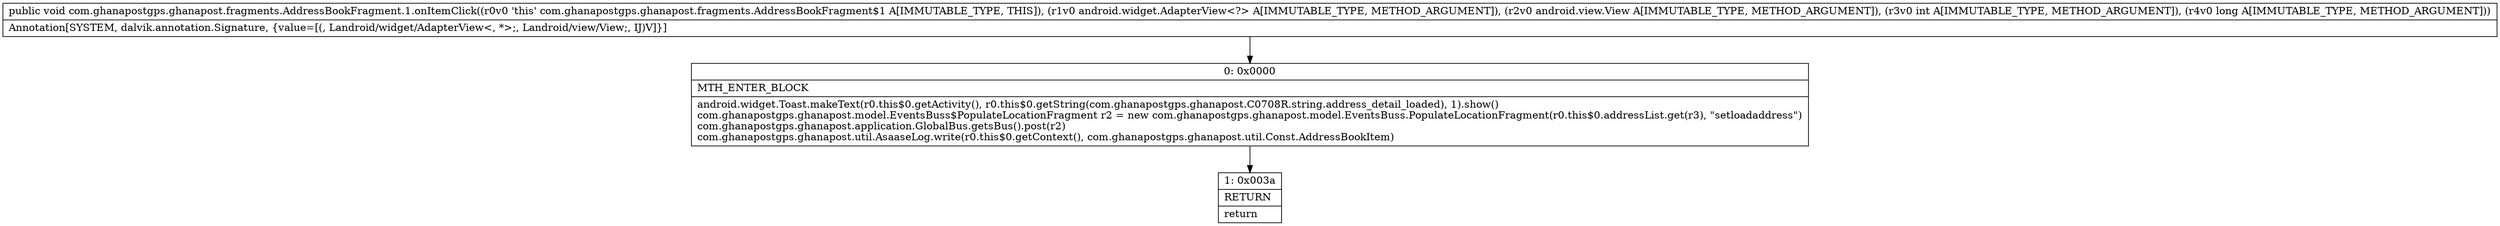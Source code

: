 digraph "CFG forcom.ghanapostgps.ghanapost.fragments.AddressBookFragment.1.onItemClick(Landroid\/widget\/AdapterView;Landroid\/view\/View;IJ)V" {
Node_0 [shape=record,label="{0\:\ 0x0000|MTH_ENTER_BLOCK\l|android.widget.Toast.makeText(r0.this$0.getActivity(), r0.this$0.getString(com.ghanapostgps.ghanapost.C0708R.string.address_detail_loaded), 1).show()\lcom.ghanapostgps.ghanapost.model.EventsBuss$PopulateLocationFragment r2 = new com.ghanapostgps.ghanapost.model.EventsBuss.PopulateLocationFragment(r0.this$0.addressList.get(r3), \"setloadaddress\")\lcom.ghanapostgps.ghanapost.application.GlobalBus.getsBus().post(r2)\lcom.ghanapostgps.ghanapost.util.AsaaseLog.write(r0.this$0.getContext(), com.ghanapostgps.ghanapost.util.Const.AddressBookItem)\l}"];
Node_1 [shape=record,label="{1\:\ 0x003a|RETURN\l|return\l}"];
MethodNode[shape=record,label="{public void com.ghanapostgps.ghanapost.fragments.AddressBookFragment.1.onItemClick((r0v0 'this' com.ghanapostgps.ghanapost.fragments.AddressBookFragment$1 A[IMMUTABLE_TYPE, THIS]), (r1v0 android.widget.AdapterView\<?\> A[IMMUTABLE_TYPE, METHOD_ARGUMENT]), (r2v0 android.view.View A[IMMUTABLE_TYPE, METHOD_ARGUMENT]), (r3v0 int A[IMMUTABLE_TYPE, METHOD_ARGUMENT]), (r4v0 long A[IMMUTABLE_TYPE, METHOD_ARGUMENT]))  | Annotation[SYSTEM, dalvik.annotation.Signature, \{value=[(, Landroid\/widget\/AdapterView\<, *\>;, Landroid\/view\/View;, IJ)V]\}]\l}"];
MethodNode -> Node_0;
Node_0 -> Node_1;
}

